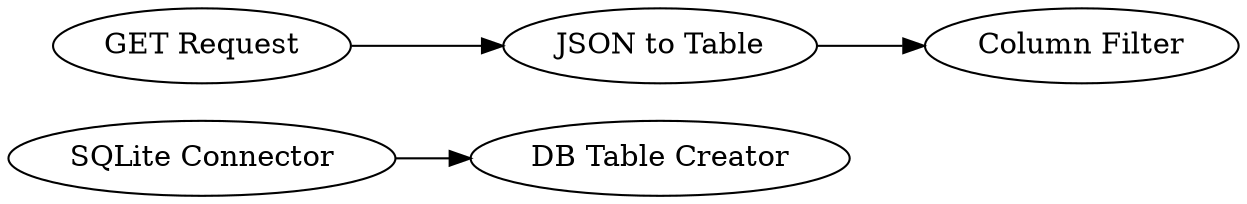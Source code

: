 digraph {
	2 [label="SQLite Connector"]
	4 [label="DB Table Creator"]
	5 [label="GET Request"]
	6 [label="JSON to Table"]
	7 [label="Column Filter"]
	2 -> 4
	5 -> 6
	6 -> 7
	rankdir=LR
}
